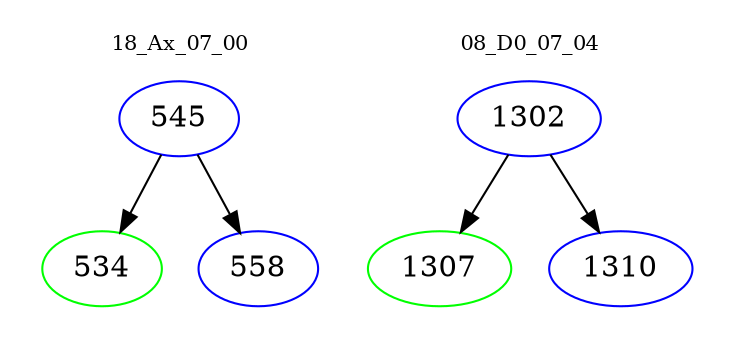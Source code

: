 digraph{
subgraph cluster_0 {
color = white
label = "18_Ax_07_00";
fontsize=10;
T0_545 [label="545", color="blue"]
T0_545 -> T0_534 [color="black"]
T0_534 [label="534", color="green"]
T0_545 -> T0_558 [color="black"]
T0_558 [label="558", color="blue"]
}
subgraph cluster_1 {
color = white
label = "08_D0_07_04";
fontsize=10;
T1_1302 [label="1302", color="blue"]
T1_1302 -> T1_1307 [color="black"]
T1_1307 [label="1307", color="green"]
T1_1302 -> T1_1310 [color="black"]
T1_1310 [label="1310", color="blue"]
}
}
